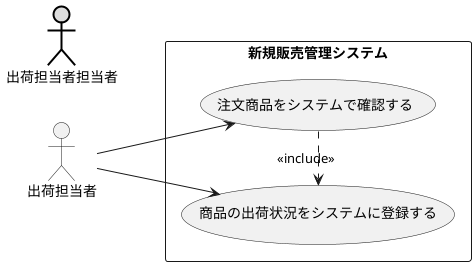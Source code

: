 @startuml 盛岡商事
left to right direction
actor 出荷担当者担当者#DDDDDD;line:black;line.bold;
rectangle 新規販売管理システム {
usecase 注文商品をシステムで確認する
usecase 商品の出荷状況をシステムに登録する 
}
注文商品をシステムで確認する .> 商品の出荷状況をシステムに登録する : <<include>>
出荷担当者 --> 注文商品をシステムで確認する
出荷担当者 -->商品の出荷状況をシステムに登録する
@endum